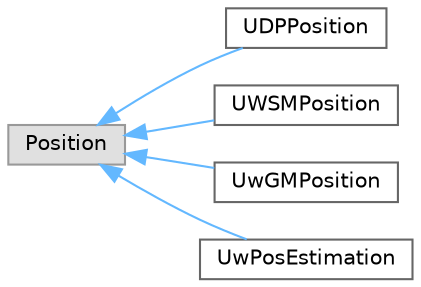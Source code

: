digraph "Graphical Class Hierarchy"
{
 // LATEX_PDF_SIZE
  bgcolor="transparent";
  edge [fontname=Helvetica,fontsize=10,labelfontname=Helvetica,labelfontsize=10];
  node [fontname=Helvetica,fontsize=10,shape=box,height=0.2,width=0.4];
  rankdir="LR";
  Node0 [id="Node000000",label="Position",height=0.2,width=0.4,color="grey60", fillcolor="#E0E0E0", style="filled",tooltip=" "];
  Node0 -> Node1 [id="edge152_Node000000_Node000001",dir="back",color="steelblue1",style="solid",tooltip=" "];
  Node1 [id="Node000001",label="UDPPosition",height=0.2,width=0.4,color="grey40", fillcolor="white", style="filled",URL="$classUDPPosition.html",tooltip=" "];
  Node0 -> Node2 [id="edge153_Node000000_Node000002",dir="back",color="steelblue1",style="solid",tooltip=" "];
  Node2 [id="Node000002",label="UWSMPosition",height=0.2,width=0.4,color="grey40", fillcolor="white", style="filled",URL="$classUWSMPosition.html",tooltip=" "];
  Node0 -> Node3 [id="edge154_Node000000_Node000003",dir="back",color="steelblue1",style="solid",tooltip=" "];
  Node3 [id="Node000003",label="UwGMPosition",height=0.2,width=0.4,color="grey40", fillcolor="white", style="filled",URL="$classUwGMPosition.html",tooltip="UwGMPosition class implements the Gauss Markov 3D mobility model."];
  Node0 -> Node4 [id="edge155_Node000000_Node000004",dir="back",color="steelblue1",style="solid",tooltip=" "];
  Node4 [id="Node000004",label="UwPosEstimation",height=0.2,width=0.4,color="grey40", fillcolor="white", style="filled",URL="$classUwPosEstimation.html",tooltip=" "];
}

